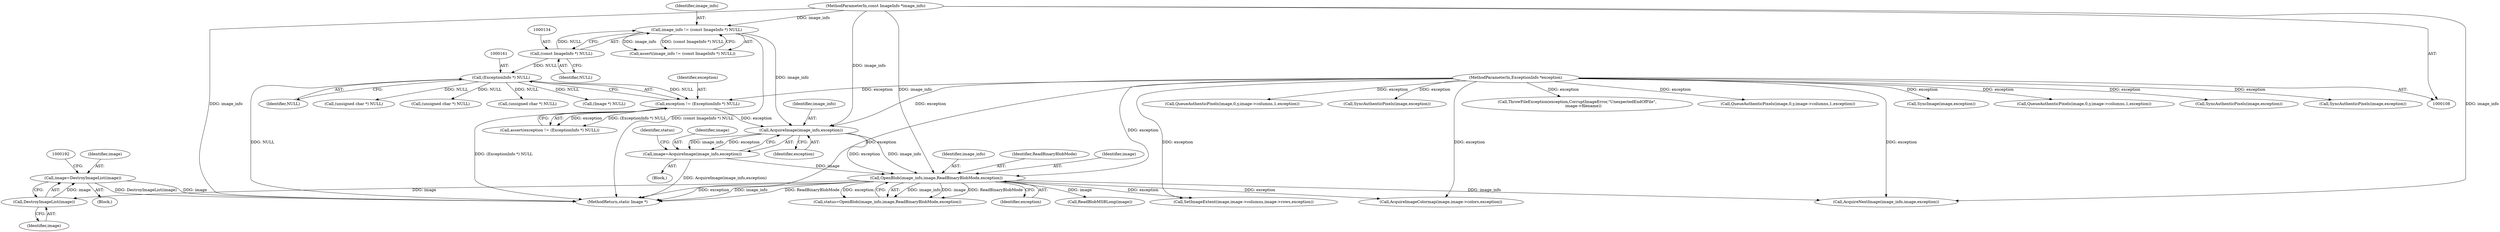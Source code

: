 digraph "0_ImageMagick_6b4aff0f117b978502ee5bcd6e753c17aec5a961@pointer" {
"1000186" [label="(Call,image=DestroyImageList(image))"];
"1000188" [label="(Call,DestroyImageList(image))"];
"1000176" [label="(Call,OpenBlob(image_info,image,ReadBinaryBlobMode,exception))"];
"1000171" [label="(Call,AcquireImage(image_info,exception))"];
"1000131" [label="(Call,image_info != (const ImageInfo *) NULL)"];
"1000109" [label="(MethodParameterIn,const ImageInfo *image_info)"];
"1000133" [label="(Call,(const ImageInfo *) NULL)"];
"1000158" [label="(Call,exception != (ExceptionInfo *) NULL)"];
"1000110" [label="(MethodParameterIn,ExceptionInfo *exception)"];
"1000160" [label="(Call,(ExceptionInfo *) NULL)"];
"1000169" [label="(Call,image=AcquireImage(image_info,exception))"];
"1000185" [label="(Block,)"];
"1000160" [label="(Call,(ExceptionInfo *) NULL)"];
"1001689" [label="(MethodReturn,static Image *)"];
"1000135" [label="(Identifier,NULL)"];
"1000157" [label="(Call,assert(exception != (ExceptionInfo *) NULL))"];
"1001380" [label="(Call,QueueAuthenticPixels(image,0,y,image->columns,1,exception))"];
"1001269" [label="(Call,SyncAuthenticPixels(image,exception))"];
"1001639" [label="(Call,AcquireNextImage(image_info,image,exception))"];
"1000158" [label="(Call,exception != (ExceptionInfo *) NULL)"];
"1000191" [label="(Call,(Image *) NULL)"];
"1000111" [label="(Block,)"];
"1000187" [label="(Identifier,image)"];
"1000175" [label="(Identifier,status)"];
"1000132" [label="(Identifier,image_info)"];
"1000162" [label="(Identifier,NULL)"];
"1000176" [label="(Call,OpenBlob(image_info,image,ReadBinaryBlobMode,exception))"];
"1000177" [label="(Identifier,image_info)"];
"1000130" [label="(Call,assert(image_info != (const ImageInfo *) NULL))"];
"1000169" [label="(Call,image=AcquireImage(image_info,exception))"];
"1000179" [label="(Identifier,ReadBinaryBlobMode)"];
"1000189" [label="(Identifier,image)"];
"1000719" [label="(Call,SetImageExtent(image,image->columns,image->rows,exception))"];
"1001597" [label="(Call,ThrowFileException(exception,CorruptImageError,\"UnexpectedEndOfFile\",\n          image->filename))"];
"1000641" [label="(Call,(unsigned char *) NULL)"];
"1000109" [label="(MethodParameterIn,const ImageInfo *image_info)"];
"1000170" [label="(Identifier,image)"];
"1000473" [label="(Call,(unsigned char *) NULL)"];
"1001217" [label="(Call,QueueAuthenticPixels(image,0,y,image->columns,1,exception))"];
"1000188" [label="(Call,DestroyImageList(image))"];
"1000439" [label="(Call,AcquireImageColormap(image,image->colors,exception))"];
"1000206" [label="(Call,ReadBlobMSBLong(image))"];
"1000131" [label="(Call,image_info != (const ImageInfo *) NULL)"];
"1000159" [label="(Identifier,exception)"];
"1000174" [label="(Call,status=OpenBlob(image_info,image,ReadBinaryBlobMode,exception))"];
"1000133" [label="(Call,(const ImageInfo *) NULL)"];
"1000110" [label="(MethodParameterIn,ExceptionInfo *exception)"];
"1000822" [label="(Call,(unsigned char *) NULL)"];
"1000178" [label="(Identifier,image)"];
"1000172" [label="(Identifier,image_info)"];
"1001582" [label="(Call,SyncImage(image,exception))"];
"1000173" [label="(Identifier,exception)"];
"1000186" [label="(Call,image=DestroyImageList(image))"];
"1000180" [label="(Identifier,exception)"];
"1000977" [label="(Call,QueueAuthenticPixels(image,0,y,image->columns,1,exception))"];
"1001544" [label="(Call,SyncAuthenticPixels(image,exception))"];
"1000171" [label="(Call,AcquireImage(image_info,exception))"];
"1001110" [label="(Call,SyncAuthenticPixels(image,exception))"];
"1000186" -> "1000185"  [label="AST: "];
"1000186" -> "1000188"  [label="CFG: "];
"1000187" -> "1000186"  [label="AST: "];
"1000188" -> "1000186"  [label="AST: "];
"1000192" -> "1000186"  [label="CFG: "];
"1000186" -> "1001689"  [label="DDG: DestroyImageList(image)"];
"1000186" -> "1001689"  [label="DDG: image"];
"1000188" -> "1000186"  [label="DDG: image"];
"1000188" -> "1000189"  [label="CFG: "];
"1000189" -> "1000188"  [label="AST: "];
"1000176" -> "1000188"  [label="DDG: image"];
"1000176" -> "1000174"  [label="AST: "];
"1000176" -> "1000180"  [label="CFG: "];
"1000177" -> "1000176"  [label="AST: "];
"1000178" -> "1000176"  [label="AST: "];
"1000179" -> "1000176"  [label="AST: "];
"1000180" -> "1000176"  [label="AST: "];
"1000174" -> "1000176"  [label="CFG: "];
"1000176" -> "1001689"  [label="DDG: ReadBinaryBlobMode"];
"1000176" -> "1001689"  [label="DDG: exception"];
"1000176" -> "1001689"  [label="DDG: image_info"];
"1000176" -> "1000174"  [label="DDG: image_info"];
"1000176" -> "1000174"  [label="DDG: image"];
"1000176" -> "1000174"  [label="DDG: ReadBinaryBlobMode"];
"1000176" -> "1000174"  [label="DDG: exception"];
"1000171" -> "1000176"  [label="DDG: image_info"];
"1000171" -> "1000176"  [label="DDG: exception"];
"1000109" -> "1000176"  [label="DDG: image_info"];
"1000169" -> "1000176"  [label="DDG: image"];
"1000110" -> "1000176"  [label="DDG: exception"];
"1000176" -> "1000206"  [label="DDG: image"];
"1000176" -> "1000439"  [label="DDG: exception"];
"1000176" -> "1000719"  [label="DDG: exception"];
"1000176" -> "1001639"  [label="DDG: image_info"];
"1000171" -> "1000169"  [label="AST: "];
"1000171" -> "1000173"  [label="CFG: "];
"1000172" -> "1000171"  [label="AST: "];
"1000173" -> "1000171"  [label="AST: "];
"1000169" -> "1000171"  [label="CFG: "];
"1000171" -> "1000169"  [label="DDG: image_info"];
"1000171" -> "1000169"  [label="DDG: exception"];
"1000131" -> "1000171"  [label="DDG: image_info"];
"1000109" -> "1000171"  [label="DDG: image_info"];
"1000158" -> "1000171"  [label="DDG: exception"];
"1000110" -> "1000171"  [label="DDG: exception"];
"1000131" -> "1000130"  [label="AST: "];
"1000131" -> "1000133"  [label="CFG: "];
"1000132" -> "1000131"  [label="AST: "];
"1000133" -> "1000131"  [label="AST: "];
"1000130" -> "1000131"  [label="CFG: "];
"1000131" -> "1001689"  [label="DDG: (const ImageInfo *) NULL"];
"1000131" -> "1000130"  [label="DDG: image_info"];
"1000131" -> "1000130"  [label="DDG: (const ImageInfo *) NULL"];
"1000109" -> "1000131"  [label="DDG: image_info"];
"1000133" -> "1000131"  [label="DDG: NULL"];
"1000109" -> "1000108"  [label="AST: "];
"1000109" -> "1001689"  [label="DDG: image_info"];
"1000109" -> "1001639"  [label="DDG: image_info"];
"1000133" -> "1000135"  [label="CFG: "];
"1000134" -> "1000133"  [label="AST: "];
"1000135" -> "1000133"  [label="AST: "];
"1000133" -> "1000160"  [label="DDG: NULL"];
"1000158" -> "1000157"  [label="AST: "];
"1000158" -> "1000160"  [label="CFG: "];
"1000159" -> "1000158"  [label="AST: "];
"1000160" -> "1000158"  [label="AST: "];
"1000157" -> "1000158"  [label="CFG: "];
"1000158" -> "1001689"  [label="DDG: (ExceptionInfo *) NULL"];
"1000158" -> "1000157"  [label="DDG: exception"];
"1000158" -> "1000157"  [label="DDG: (ExceptionInfo *) NULL"];
"1000110" -> "1000158"  [label="DDG: exception"];
"1000160" -> "1000158"  [label="DDG: NULL"];
"1000110" -> "1000108"  [label="AST: "];
"1000110" -> "1001689"  [label="DDG: exception"];
"1000110" -> "1000439"  [label="DDG: exception"];
"1000110" -> "1000719"  [label="DDG: exception"];
"1000110" -> "1000977"  [label="DDG: exception"];
"1000110" -> "1001110"  [label="DDG: exception"];
"1000110" -> "1001217"  [label="DDG: exception"];
"1000110" -> "1001269"  [label="DDG: exception"];
"1000110" -> "1001380"  [label="DDG: exception"];
"1000110" -> "1001544"  [label="DDG: exception"];
"1000110" -> "1001582"  [label="DDG: exception"];
"1000110" -> "1001597"  [label="DDG: exception"];
"1000110" -> "1001639"  [label="DDG: exception"];
"1000160" -> "1000162"  [label="CFG: "];
"1000161" -> "1000160"  [label="AST: "];
"1000162" -> "1000160"  [label="AST: "];
"1000160" -> "1001689"  [label="DDG: NULL"];
"1000160" -> "1000191"  [label="DDG: NULL"];
"1000160" -> "1000473"  [label="DDG: NULL"];
"1000160" -> "1000641"  [label="DDG: NULL"];
"1000160" -> "1000822"  [label="DDG: NULL"];
"1000169" -> "1000111"  [label="AST: "];
"1000170" -> "1000169"  [label="AST: "];
"1000175" -> "1000169"  [label="CFG: "];
"1000169" -> "1001689"  [label="DDG: AcquireImage(image_info,exception)"];
}
